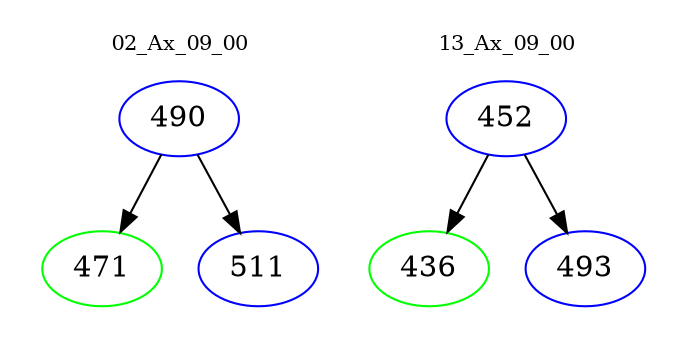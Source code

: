 digraph{
subgraph cluster_0 {
color = white
label = "02_Ax_09_00";
fontsize=10;
T0_490 [label="490", color="blue"]
T0_490 -> T0_471 [color="black"]
T0_471 [label="471", color="green"]
T0_490 -> T0_511 [color="black"]
T0_511 [label="511", color="blue"]
}
subgraph cluster_1 {
color = white
label = "13_Ax_09_00";
fontsize=10;
T1_452 [label="452", color="blue"]
T1_452 -> T1_436 [color="black"]
T1_436 [label="436", color="green"]
T1_452 -> T1_493 [color="black"]
T1_493 [label="493", color="blue"]
}
}
